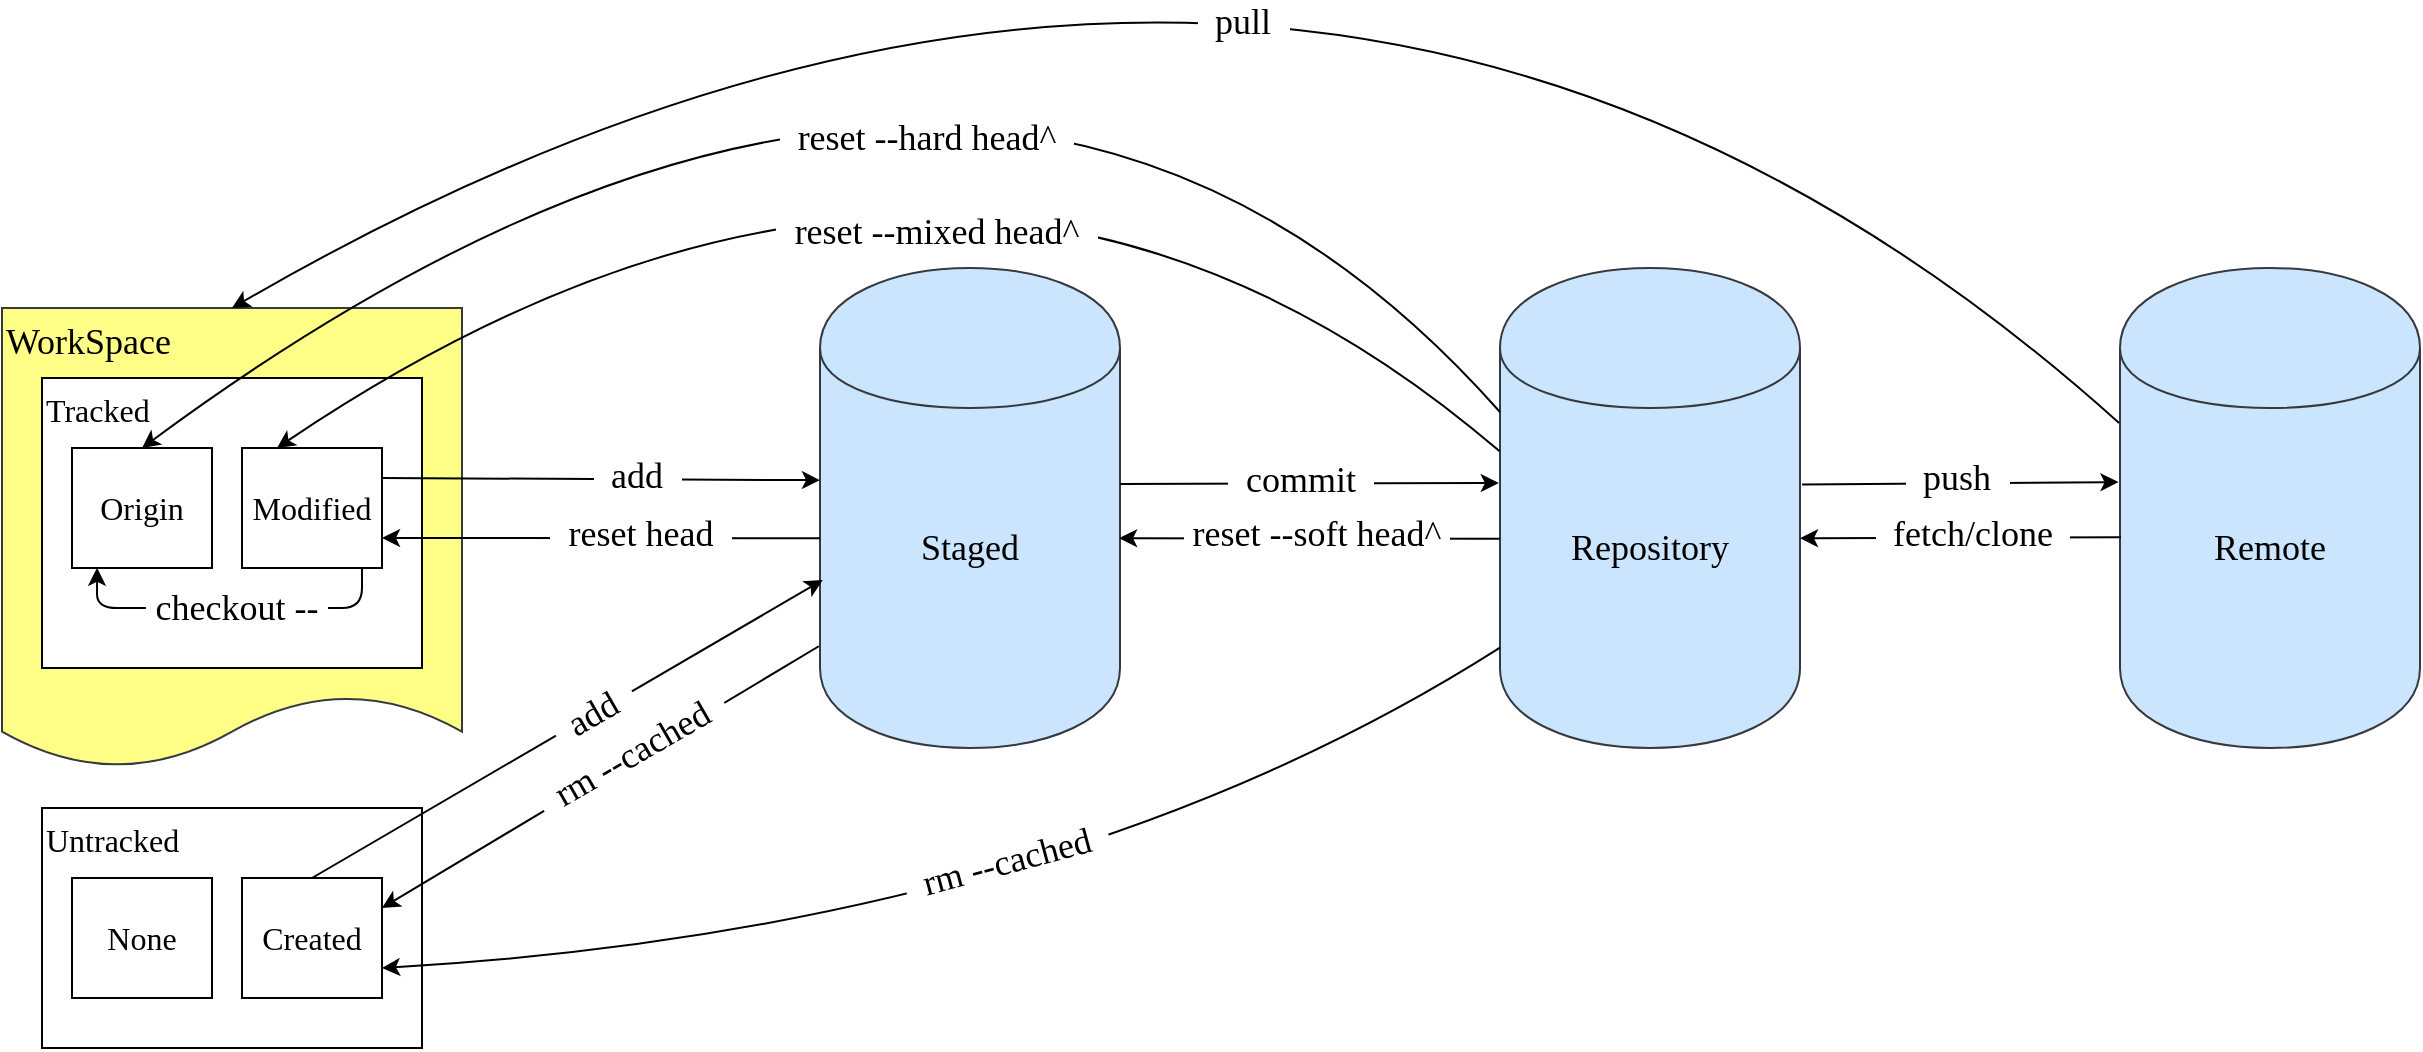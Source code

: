 <mxfile version="12.2.6" type="device" pages="1"><diagram id="FFoLt5zHbPsfo-CQrDL7" name="第 1 页"><mxGraphModel dx="1173" dy="623" grid="1" gridSize="10" guides="1" tooltips="1" connect="1" arrows="1" fold="1" page="1" pageScale="1" pageWidth="827" pageHeight="1169" math="0" shadow="0"><root><mxCell id="0"/><mxCell id="1" parent="0"/><mxCell id="6W_mDyJCAuiNJ4dk96cF-5" value="&lt;span style=&quot;white-space: normal; font-size: 18px;&quot;&gt;WorkSpace&lt;/span&gt;" style="shape=document;whiteSpace=wrap;html=1;boundedLbl=1;align=left;verticalAlign=top;size=0.158;fontSize=18;fontFamily=Comic Sans MS;fillColor=#ffff88;strokeColor=#36393d;" parent="1" vertex="1"><mxGeometry x="90" y="250" width="230" height="230" as="geometry"/></mxCell><mxCell id="6W_mDyJCAuiNJ4dk96cF-8" value="Untracked" style="rounded=0;whiteSpace=wrap;html=1;align=left;horizontal=1;verticalAlign=top;fontFamily=Comic Sans MS;fontSize=16;" parent="1" vertex="1"><mxGeometry x="110" y="500" width="190" height="120" as="geometry"/></mxCell><mxCell id="6W_mDyJCAuiNJ4dk96cF-2" value="Tracked" style="rounded=0;whiteSpace=wrap;html=1;align=left;horizontal=1;verticalAlign=top;fontFamily=Comic Sans MS;fontSize=16;" parent="1" vertex="1"><mxGeometry x="110" y="285" width="190" height="145" as="geometry"/></mxCell><mxCell id="6W_mDyJCAuiNJ4dk96cF-3" value="Origin" style="rounded=0;whiteSpace=wrap;html=1;align=center;fontFamily=Comic Sans MS;fontSize=16;" parent="1" vertex="1"><mxGeometry x="125" y="320" width="70" height="60" as="geometry"/></mxCell><mxCell id="6W_mDyJCAuiNJ4dk96cF-4" value="Modified" style="rounded=0;whiteSpace=wrap;html=1;align=center;fontFamily=Comic Sans MS;fontSize=16;" parent="1" vertex="1"><mxGeometry x="210" y="320" width="70" height="60" as="geometry"/></mxCell><mxCell id="6W_mDyJCAuiNJ4dk96cF-6" value="Created" style="rounded=0;whiteSpace=wrap;html=1;align=center;fontFamily=Comic Sans MS;fontSize=16;" parent="1" vertex="1"><mxGeometry x="210" y="535" width="70" height="60" as="geometry"/></mxCell><mxCell id="6W_mDyJCAuiNJ4dk96cF-7" value="None" style="rounded=0;whiteSpace=wrap;html=1;align=center;fontFamily=Comic Sans MS;fontSize=16;" parent="1" vertex="1"><mxGeometry x="125" y="535" width="70" height="60" as="geometry"/></mxCell><mxCell id="6W_mDyJCAuiNJ4dk96cF-10" value="Staged" style="shape=cylinder;whiteSpace=wrap;html=1;boundedLbl=1;backgroundOutline=1;align=center;fontSize=18;fontFamily=Comic Sans MS;fillColor=#cce5ff;strokeColor=#36393d;" parent="1" vertex="1"><mxGeometry x="499" y="230" width="150" height="240" as="geometry"/></mxCell><mxCell id="6W_mDyJCAuiNJ4dk96cF-14" style="orthogonalLoop=1;jettySize=auto;html=1;curved=1;sourcePerimeterSpacing=5;targetPerimeterSpacing=5;exitX=0.5;exitY=0;exitDx=0;exitDy=0;entryX=0.009;entryY=0.65;entryDx=0;entryDy=0;entryPerimeter=0;" parent="1" source="6W_mDyJCAuiNJ4dk96cF-6" target="6W_mDyJCAuiNJ4dk96cF-10" edge="1"><mxGeometry relative="1" as="geometry"><Array as="points"/><mxPoint x="244.5" y="650" as="sourcePoint"/><mxPoint x="499" y="672" as="targetPoint"/></mxGeometry></mxCell><mxCell id="6W_mDyJCAuiNJ4dk96cF-15" value="&amp;nbsp; add&amp;nbsp;&amp;nbsp;" style="text;html=1;resizable=0;points=[];align=center;verticalAlign=middle;labelBackgroundColor=#ffffff;fontSize=18;spacingTop=0;spacingLeft=0;rotation=-30;fontFamily=Comic Sans MS;" parent="6W_mDyJCAuiNJ4dk96cF-14" vertex="1" connectable="0"><mxGeometry x="-0.132" y="-28" relative="1" as="geometry"><mxPoint x="15" y="-41.5" as="offset"/></mxGeometry></mxCell><mxCell id="6W_mDyJCAuiNJ4dk96cF-16" value="&lt;font face=&quot;Comic Sans MS&quot; style=&quot;font-size: 18px;&quot;&gt;Repository&lt;/font&gt;" style="shape=cylinder;whiteSpace=wrap;html=1;boundedLbl=1;backgroundOutline=1;align=center;fontSize=18;fillColor=#cce5ff;strokeColor=#36393d;" parent="1" vertex="1"><mxGeometry x="839" y="230" width="150" height="240" as="geometry"/></mxCell><mxCell id="6W_mDyJCAuiNJ4dk96cF-17" value="" style="endArrow=classic;html=1;fontSize=18;entryX=-0.004;entryY=0.448;entryDx=0;entryDy=0;entryPerimeter=0;exitX=1.001;exitY=0.45;exitDx=0;exitDy=0;exitPerimeter=0;" parent="1" source="6W_mDyJCAuiNJ4dk96cF-10" target="6W_mDyJCAuiNJ4dk96cF-16" edge="1"><mxGeometry width="50" height="50" relative="1" as="geometry"><mxPoint x="649" y="338" as="sourcePoint"/><mxPoint x="739" y="290" as="targetPoint"/></mxGeometry></mxCell><mxCell id="6W_mDyJCAuiNJ4dk96cF-20" value="&amp;nbsp; commit&amp;nbsp;&amp;nbsp;" style="text;html=1;resizable=0;points=[];align=center;verticalAlign=middle;labelBackgroundColor=#ffffff;fontSize=18;fontFamily=Comic Sans MS;" parent="6W_mDyJCAuiNJ4dk96cF-17" vertex="1" connectable="0"><mxGeometry x="-0.147" y="1" relative="1" as="geometry"><mxPoint x="9" y="-1.5" as="offset"/></mxGeometry></mxCell><mxCell id="6W_mDyJCAuiNJ4dk96cF-18" value="" style="endArrow=classic;html=1;fontSize=18;exitX=-0.001;exitY=0.564;exitDx=0;exitDy=0;exitPerimeter=0;entryX=0.997;entryY=0.563;entryDx=0;entryDy=0;entryPerimeter=0;" parent="1" source="6W_mDyJCAuiNJ4dk96cF-16" target="6W_mDyJCAuiNJ4dk96cF-10" edge="1"><mxGeometry width="50" height="50" relative="1" as="geometry"><mxPoint x="659" y="500" as="sourcePoint"/><mxPoint x="650" y="386" as="targetPoint"/></mxGeometry></mxCell><mxCell id="6W_mDyJCAuiNJ4dk96cF-21" value="&amp;nbsp;reset --soft head^&amp;nbsp;" style="text;html=1;resizable=0;points=[];align=center;verticalAlign=middle;labelBackgroundColor=#ffffff;fontSize=18;labelPosition=center;verticalLabelPosition=middle;fontFamily=Comic Sans MS;" parent="6W_mDyJCAuiNJ4dk96cF-18" vertex="1" connectable="0"><mxGeometry x="0.137" y="1" relative="1" as="geometry"><mxPoint x="16" y="-3" as="offset"/></mxGeometry></mxCell><mxCell id="6W_mDyJCAuiNJ4dk96cF-23" style="orthogonalLoop=1;jettySize=auto;html=1;curved=1;sourcePerimeterSpacing=5;targetPerimeterSpacing=5;entryX=0.25;entryY=0;entryDx=0;entryDy=0;exitX=-0.001;exitY=0.382;exitDx=0;exitDy=0;exitPerimeter=0;" parent="1" source="6W_mDyJCAuiNJ4dk96cF-16" target="6W_mDyJCAuiNJ4dk96cF-4" edge="1"><mxGeometry relative="1" as="geometry"><Array as="points"><mxPoint x="569" y="90"/></Array><mxPoint x="839" y="314" as="sourcePoint"/><mxPoint x="259" y="190" as="targetPoint"/></mxGeometry></mxCell><mxCell id="6W_mDyJCAuiNJ4dk96cF-24" value="&amp;nbsp; reset --mixed head^&amp;nbsp;&amp;nbsp;" style="text;html=1;resizable=0;points=[];align=center;verticalAlign=middle;labelBackgroundColor=#ffffff;fontSize=18;spacingTop=0;spacingLeft=0;fontFamily=Comic Sans MS;" parent="6W_mDyJCAuiNJ4dk96cF-23" vertex="1" connectable="0"><mxGeometry x="-0.132" y="-28" relative="1" as="geometry"><mxPoint x="-47.5" y="128" as="offset"/></mxGeometry></mxCell><mxCell id="6W_mDyJCAuiNJ4dk96cF-25" style="orthogonalLoop=1;jettySize=auto;html=1;curved=1;sourcePerimeterSpacing=5;targetPerimeterSpacing=5;entryX=0.5;entryY=0;entryDx=0;entryDy=0;exitX=0;exitY=0.3;exitDx=0;exitDy=0;" parent="1" source="6W_mDyJCAuiNJ4dk96cF-16" target="6W_mDyJCAuiNJ4dk96cF-3" edge="1"><mxGeometry relative="1" as="geometry"><Array as="points"><mxPoint x="580" y="10"/></Array><mxPoint x="780" y="182" as="sourcePoint"/><mxPoint x="185.5" y="83.5" as="targetPoint"/></mxGeometry></mxCell><mxCell id="6W_mDyJCAuiNJ4dk96cF-26" value="&amp;nbsp; reset --hard head^&amp;nbsp;&amp;nbsp;" style="text;html=1;resizable=0;points=[];align=center;verticalAlign=middle;labelBackgroundColor=#ffffff;fontSize=18;spacingTop=0;spacingLeft=0;fontFamily=Comic Sans MS;" parent="6W_mDyJCAuiNJ4dk96cF-25" vertex="1" connectable="0"><mxGeometry x="-0.132" y="-28" relative="1" as="geometry"><mxPoint x="-7.5" y="173.5" as="offset"/></mxGeometry></mxCell><mxCell id="6W_mDyJCAuiNJ4dk96cF-28" value="" style="endArrow=classic;html=1;fontSize=18;entryX=0;entryY=0.442;entryDx=0;entryDy=0;exitX=1;exitY=0.25;exitDx=0;exitDy=0;entryPerimeter=0;" parent="1" source="6W_mDyJCAuiNJ4dk96cF-4" target="6W_mDyJCAuiNJ4dk96cF-10" edge="1"><mxGeometry width="50" height="50" relative="1" as="geometry"><mxPoint x="288" y="340" as="sourcePoint"/><mxPoint x="477" y="339.96" as="targetPoint"/></mxGeometry></mxCell><mxCell id="6W_mDyJCAuiNJ4dk96cF-29" value="&amp;nbsp; add&amp;nbsp;&amp;nbsp;" style="text;html=1;resizable=0;points=[];align=center;verticalAlign=middle;labelBackgroundColor=#ffffff;fontSize=18;fontFamily=Comic Sans MS;" parent="6W_mDyJCAuiNJ4dk96cF-28" vertex="1" connectable="0"><mxGeometry x="-0.147" y="1" relative="1" as="geometry"><mxPoint x="33" y="-0.5" as="offset"/></mxGeometry></mxCell><mxCell id="6W_mDyJCAuiNJ4dk96cF-30" value="" style="endArrow=classic;html=1;fontSize=18;exitX=0.001;exitY=0.563;exitDx=0;exitDy=0;exitPerimeter=0;entryX=1;entryY=0.75;entryDx=0;entryDy=0;" parent="1" source="6W_mDyJCAuiNJ4dk96cF-10" target="6W_mDyJCAuiNJ4dk96cF-4" edge="1"><mxGeometry width="50" height="50" relative="1" as="geometry"><mxPoint x="379" y="430" as="sourcePoint"/><mxPoint x="266" y="365" as="targetPoint"/></mxGeometry></mxCell><mxCell id="6W_mDyJCAuiNJ4dk96cF-31" value="&amp;nbsp; reset head&amp;nbsp;&amp;nbsp;" style="text;html=1;resizable=0;points=[];align=center;verticalAlign=middle;labelBackgroundColor=#ffffff;fontSize=18;fontFamily=Comic Sans MS;" parent="6W_mDyJCAuiNJ4dk96cF-30" vertex="1" connectable="0"><mxGeometry x="0.123" relative="1" as="geometry"><mxPoint x="32.5" y="-2" as="offset"/></mxGeometry></mxCell><mxCell id="6W_mDyJCAuiNJ4dk96cF-35" value="" style="edgeStyle=segmentEdgeStyle;endArrow=classic;html=1;fontSize=18;entryX=0.179;entryY=0.998;entryDx=0;entryDy=0;entryPerimeter=0;" parent="1" target="6W_mDyJCAuiNJ4dk96cF-3" edge="1"><mxGeometry width="50" height="50" relative="1" as="geometry"><mxPoint x="270" y="380" as="sourcePoint"/><mxPoint x="109" y="190" as="targetPoint"/><Array as="points"><mxPoint x="270" y="380"/><mxPoint x="270" y="400"/><mxPoint x="138" y="400"/></Array></mxGeometry></mxCell><mxCell id="6W_mDyJCAuiNJ4dk96cF-36" value="&amp;nbsp;checkout --&amp;nbsp;" style="text;html=1;resizable=0;points=[];align=center;verticalAlign=middle;labelBackgroundColor=#ffffff;fontSize=18;fontColor=#000000;fontFamily=Comic Sans MS;" parent="6W_mDyJCAuiNJ4dk96cF-35" vertex="1" connectable="0"><mxGeometry x="-0.266" y="1" relative="1" as="geometry"><mxPoint x="-20" y="-1" as="offset"/></mxGeometry></mxCell><mxCell id="6W_mDyJCAuiNJ4dk96cF-38" style="orthogonalLoop=1;jettySize=auto;html=1;curved=1;sourcePerimeterSpacing=5;targetPerimeterSpacing=5;entryX=1;entryY=0.75;entryDx=0;entryDy=0;exitX=0;exitY=0.791;exitDx=0;exitDy=0;exitPerimeter=0;" parent="1" source="6W_mDyJCAuiNJ4dk96cF-16" target="6W_mDyJCAuiNJ4dk96cF-6" edge="1"><mxGeometry relative="1" as="geometry"><Array as="points"><mxPoint x="619" y="560"/></Array><mxPoint x="1038" y="658.5" as="sourcePoint"/><mxPoint x="369" y="676.5" as="targetPoint"/></mxGeometry></mxCell><mxCell id="6W_mDyJCAuiNJ4dk96cF-39" value="&amp;nbsp; rm --cached&amp;nbsp;&amp;nbsp;" style="text;html=1;resizable=0;points=[];align=center;verticalAlign=middle;labelBackgroundColor=#ffffff;fontSize=18;spacingTop=0;spacingLeft=0;rotation=-15;fontFamily=Comic Sans MS;" parent="6W_mDyJCAuiNJ4dk96cF-38" vertex="1" connectable="0"><mxGeometry x="-0.132" y="-28" relative="1" as="geometry"><mxPoint x="-12.5" y="-9.5" as="offset"/></mxGeometry></mxCell><mxCell id="6W_mDyJCAuiNJ4dk96cF-41" style="orthogonalLoop=1;jettySize=auto;html=1;curved=1;sourcePerimeterSpacing=5;targetPerimeterSpacing=5;entryX=1;entryY=0.25;entryDx=0;entryDy=0;exitX=-0.004;exitY=0.788;exitDx=0;exitDy=0;exitPerimeter=0;" parent="1" source="6W_mDyJCAuiNJ4dk96cF-10" target="6W_mDyJCAuiNJ4dk96cF-6" edge="1"><mxGeometry relative="1" as="geometry"><Array as="points"/><mxPoint x="844.5" y="489.84" as="sourcePoint"/><mxPoint x="270.5" y="650.0" as="targetPoint"/></mxGeometry></mxCell><mxCell id="6W_mDyJCAuiNJ4dk96cF-42" value="&amp;nbsp; rm --cached&amp;nbsp;&amp;nbsp;" style="text;html=1;resizable=0;points=[];align=center;verticalAlign=middle;labelBackgroundColor=#ffffff;fontSize=18;spacingTop=0;spacingLeft=0;rotation=-30;fontFamily=Comic Sans MS;" parent="6W_mDyJCAuiNJ4dk96cF-41" vertex="1" connectable="0"><mxGeometry x="-0.132" y="-28" relative="1" as="geometry"><mxPoint x="15.5" y="21.5" as="offset"/></mxGeometry></mxCell><mxCell id="6W_mDyJCAuiNJ4dk96cF-44" value="&lt;font face=&quot;Comic Sans MS&quot; style=&quot;font-size: 18px;&quot;&gt;Remote&lt;br style=&quot;font-size: 18px;&quot;&gt;&lt;/font&gt;" style="shape=cylinder;whiteSpace=wrap;html=1;boundedLbl=1;backgroundOutline=1;align=center;fontSize=18;fillColor=#cce5ff;strokeColor=#36393d;" parent="1" vertex="1"><mxGeometry x="1149" y="230" width="150" height="240" as="geometry"/></mxCell><mxCell id="6W_mDyJCAuiNJ4dk96cF-45" style="orthogonalLoop=1;jettySize=auto;html=1;curved=1;sourcePerimeterSpacing=5;targetPerimeterSpacing=5;entryX=0.5;entryY=0;entryDx=0;entryDy=0;exitX=-0.003;exitY=0.323;exitDx=0;exitDy=0;exitPerimeter=0;" parent="1" source="6W_mDyJCAuiNJ4dk96cF-44" target="6W_mDyJCAuiNJ4dk96cF-5" edge="1"><mxGeometry relative="1" as="geometry"><Array as="points"><mxPoint x="740" y="-60"/></Array><mxPoint x="956" y="28.5" as="sourcePoint"/><mxPoint x="280" y="46.5" as="targetPoint"/></mxGeometry></mxCell><mxCell id="6W_mDyJCAuiNJ4dk96cF-46" value="&amp;nbsp; pull&amp;nbsp;&amp;nbsp;" style="text;html=1;resizable=0;points=[];align=center;verticalAlign=middle;labelBackgroundColor=#ffffff;fontSize=18;spacingTop=0;spacingLeft=0;fontFamily=Comic Sans MS;" parent="6W_mDyJCAuiNJ4dk96cF-45" vertex="1" connectable="0"><mxGeometry x="-0.132" y="-28" relative="1" as="geometry"><mxPoint x="-80.5" y="159.5" as="offset"/></mxGeometry></mxCell><mxCell id="6W_mDyJCAuiNJ4dk96cF-47" value="" style="endArrow=classic;html=1;fontSize=18;entryX=-0.005;entryY=0.446;entryDx=0;entryDy=0;entryPerimeter=0;exitX=1.007;exitY=0.451;exitDx=0;exitDy=0;exitPerimeter=0;" parent="1" source="6W_mDyJCAuiNJ4dk96cF-16" target="6W_mDyJCAuiNJ4dk96cF-44" edge="1"><mxGeometry width="50" height="50" relative="1" as="geometry"><mxPoint x="1009.15" y="160.5" as="sourcePoint"/><mxPoint x="1198.4" y="160.02" as="targetPoint"/></mxGeometry></mxCell><mxCell id="6W_mDyJCAuiNJ4dk96cF-48" value="&amp;nbsp; push&amp;nbsp;&amp;nbsp;" style="text;html=1;resizable=0;points=[];align=center;verticalAlign=middle;labelBackgroundColor=#ffffff;fontSize=18;fontFamily=Comic Sans MS;" parent="6W_mDyJCAuiNJ4dk96cF-47" vertex="1" connectable="0"><mxGeometry x="-0.147" y="1" relative="1" as="geometry"><mxPoint x="9" y="-1.5" as="offset"/></mxGeometry></mxCell><mxCell id="6W_mDyJCAuiNJ4dk96cF-49" value="" style="endArrow=classic;html=1;fontSize=18;entryX=1;entryY=0.563;entryDx=0;entryDy=0;entryPerimeter=0;exitX=0.003;exitY=0.561;exitDx=0;exitDy=0;exitPerimeter=0;" parent="1" source="6W_mDyJCAuiNJ4dk96cF-44" target="6W_mDyJCAuiNJ4dk96cF-16" edge="1"><mxGeometry width="50" height="50" relative="1" as="geometry"><mxPoint x="1149" y="365" as="sourcePoint"/><mxPoint x="999.05" y="365.12" as="targetPoint"/></mxGeometry></mxCell><mxCell id="6W_mDyJCAuiNJ4dk96cF-50" value="&amp;nbsp; fetch/clone&amp;nbsp;&amp;nbsp;" style="text;html=1;resizable=0;points=[];align=center;verticalAlign=middle;labelBackgroundColor=#ffffff;fontSize=18;labelPosition=center;verticalLabelPosition=middle;fontFamily=Comic Sans MS;" parent="6W_mDyJCAuiNJ4dk96cF-49" vertex="1" connectable="0"><mxGeometry x="0.137" y="1" relative="1" as="geometry"><mxPoint x="16" y="-3" as="offset"/></mxGeometry></mxCell></root></mxGraphModel></diagram></mxfile>